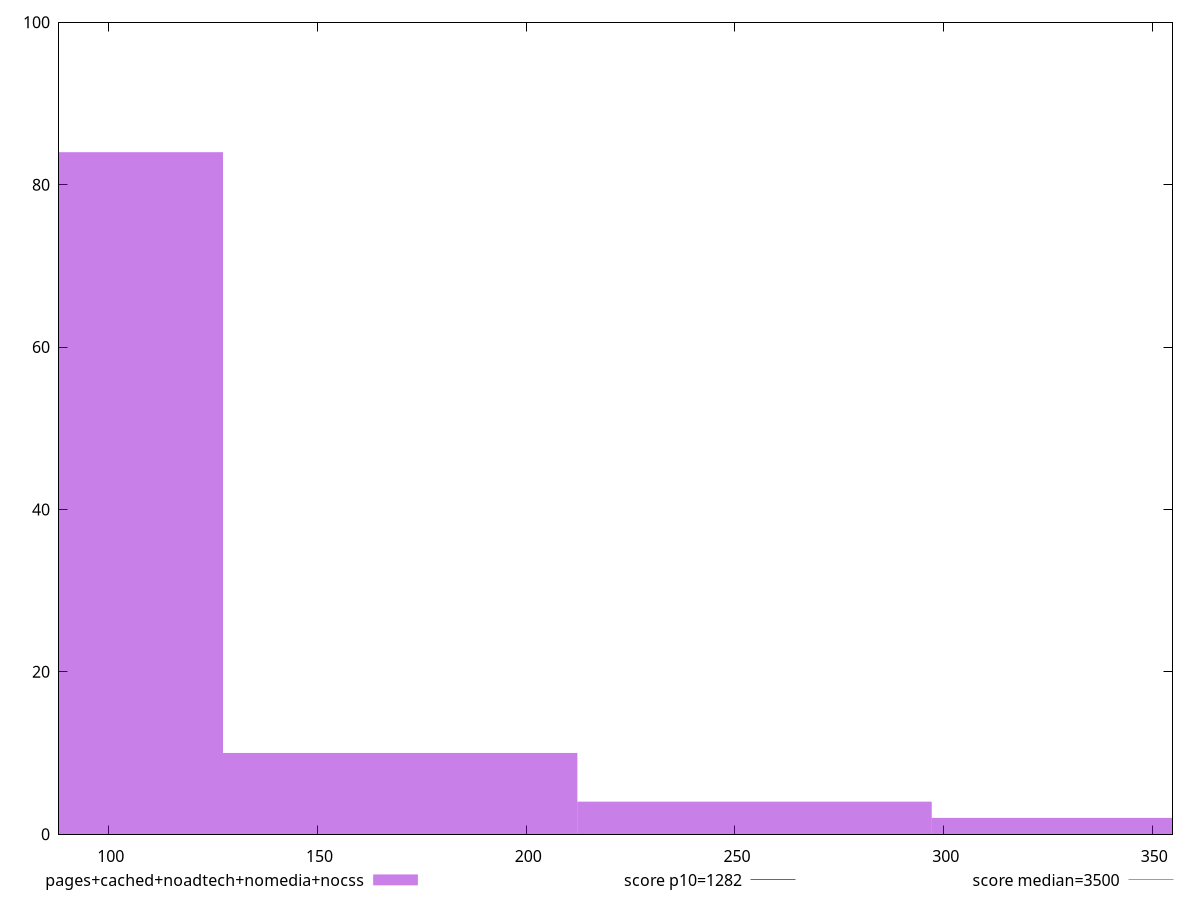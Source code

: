 reset

$pagesCachedNoadtechNomediaNocss <<EOF
169.79617222391028 10
339.59234444782055 2
84.89808611195514 84
254.6942583358654 4
EOF

set key outside below
set boxwidth 84.89808611195514
set xrange [88.056:354.8239999999999]
set yrange [0:100]
set trange [0:100]
set style fill transparent solid 0.5 noborder

set parametric
set terminal svg size 640, 490 enhanced background rgb 'white'
set output "report_00019_2021-02-10T18-14-37.922Z//bootup-time/comparison/histogram/4_vs_5.svg"

plot $pagesCachedNoadtechNomediaNocss title "pages+cached+noadtech+nomedia+nocss" with boxes, \
     1282,t title "score p10=1282", \
     3500,t title "score median=3500"

reset
